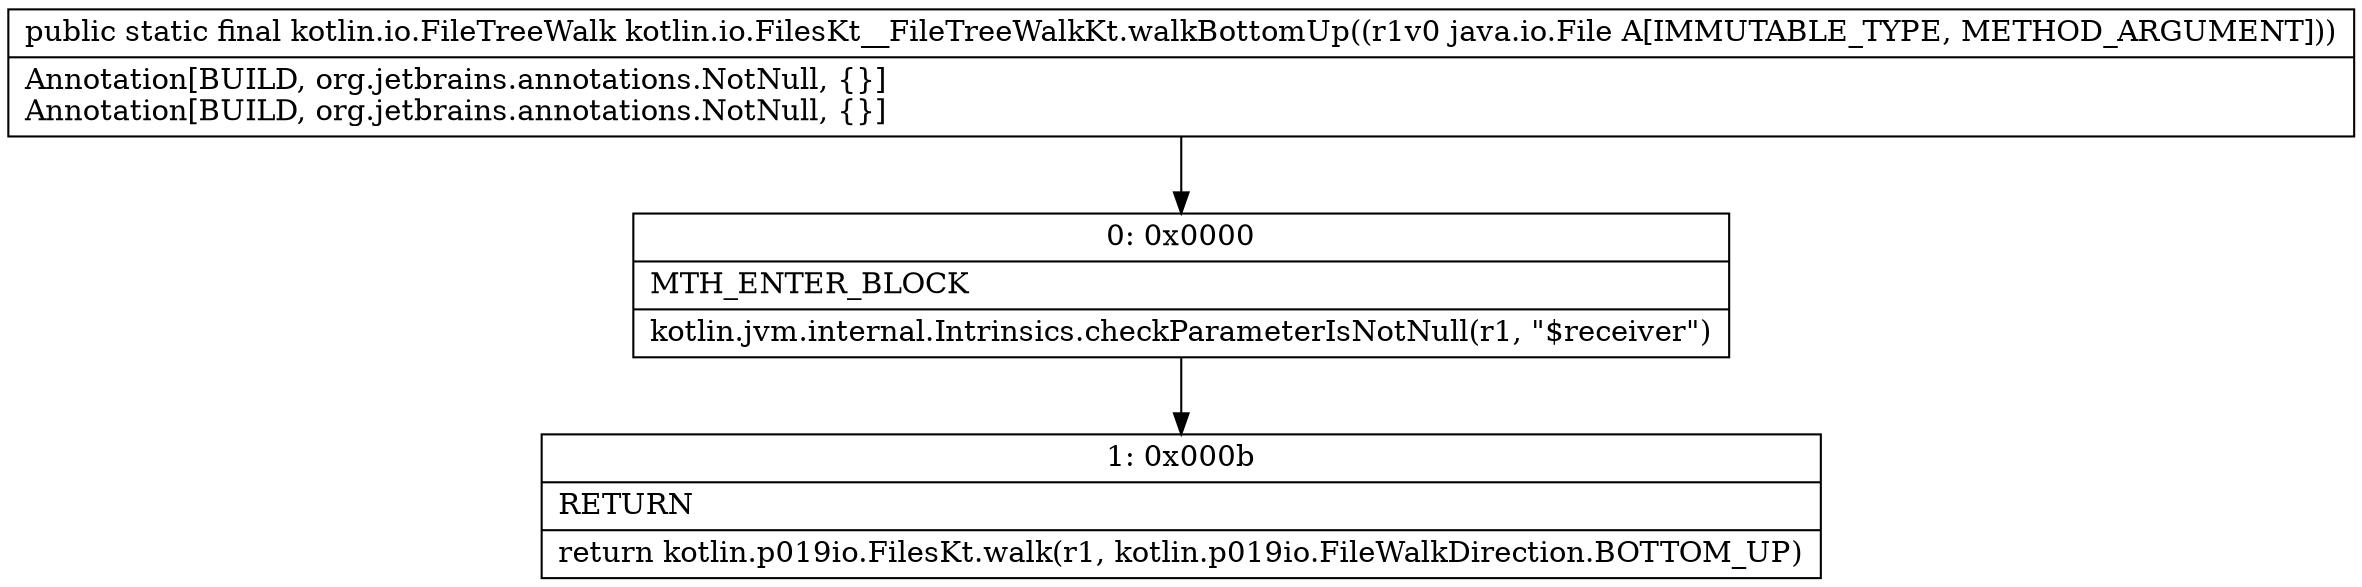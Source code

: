digraph "CFG forkotlin.io.FilesKt__FileTreeWalkKt.walkBottomUp(Ljava\/io\/File;)Lkotlin\/io\/FileTreeWalk;" {
Node_0 [shape=record,label="{0\:\ 0x0000|MTH_ENTER_BLOCK\l|kotlin.jvm.internal.Intrinsics.checkParameterIsNotNull(r1, \"$receiver\")\l}"];
Node_1 [shape=record,label="{1\:\ 0x000b|RETURN\l|return kotlin.p019io.FilesKt.walk(r1, kotlin.p019io.FileWalkDirection.BOTTOM_UP)\l}"];
MethodNode[shape=record,label="{public static final kotlin.io.FileTreeWalk kotlin.io.FilesKt__FileTreeWalkKt.walkBottomUp((r1v0 java.io.File A[IMMUTABLE_TYPE, METHOD_ARGUMENT]))  | Annotation[BUILD, org.jetbrains.annotations.NotNull, \{\}]\lAnnotation[BUILD, org.jetbrains.annotations.NotNull, \{\}]\l}"];
MethodNode -> Node_0;
Node_0 -> Node_1;
}


